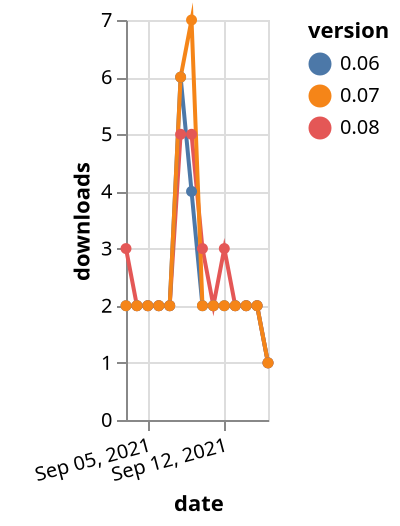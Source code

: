 {"$schema": "https://vega.github.io/schema/vega-lite/v5.json", "description": "A simple bar chart with embedded data.", "data": {"values": [{"date": "2021-09-03", "total": 3453, "delta": 3, "version": "0.08"}, {"date": "2021-09-04", "total": 3455, "delta": 2, "version": "0.08"}, {"date": "2021-09-05", "total": 3457, "delta": 2, "version": "0.08"}, {"date": "2021-09-06", "total": 3459, "delta": 2, "version": "0.08"}, {"date": "2021-09-07", "total": 3461, "delta": 2, "version": "0.08"}, {"date": "2021-09-08", "total": 3466, "delta": 5, "version": "0.08"}, {"date": "2021-09-09", "total": 3471, "delta": 5, "version": "0.08"}, {"date": "2021-09-10", "total": 3474, "delta": 3, "version": "0.08"}, {"date": "2021-09-11", "total": 3476, "delta": 2, "version": "0.08"}, {"date": "2021-09-12", "total": 3479, "delta": 3, "version": "0.08"}, {"date": "2021-09-13", "total": 3481, "delta": 2, "version": "0.08"}, {"date": "2021-09-14", "total": 3483, "delta": 2, "version": "0.08"}, {"date": "2021-09-15", "total": 3485, "delta": 2, "version": "0.08"}, {"date": "2021-09-16", "total": 3486, "delta": 1, "version": "0.08"}, {"date": "2021-09-03", "total": 3528, "delta": 2, "version": "0.06"}, {"date": "2021-09-04", "total": 3530, "delta": 2, "version": "0.06"}, {"date": "2021-09-05", "total": 3532, "delta": 2, "version": "0.06"}, {"date": "2021-09-06", "total": 3534, "delta": 2, "version": "0.06"}, {"date": "2021-09-07", "total": 3536, "delta": 2, "version": "0.06"}, {"date": "2021-09-08", "total": 3542, "delta": 6, "version": "0.06"}, {"date": "2021-09-09", "total": 3546, "delta": 4, "version": "0.06"}, {"date": "2021-09-10", "total": 3548, "delta": 2, "version": "0.06"}, {"date": "2021-09-11", "total": 3550, "delta": 2, "version": "0.06"}, {"date": "2021-09-12", "total": 3552, "delta": 2, "version": "0.06"}, {"date": "2021-09-13", "total": 3554, "delta": 2, "version": "0.06"}, {"date": "2021-09-14", "total": 3556, "delta": 2, "version": "0.06"}, {"date": "2021-09-15", "total": 3558, "delta": 2, "version": "0.06"}, {"date": "2021-09-16", "total": 3559, "delta": 1, "version": "0.06"}, {"date": "2021-09-03", "total": 4298, "delta": 2, "version": "0.07"}, {"date": "2021-09-04", "total": 4300, "delta": 2, "version": "0.07"}, {"date": "2021-09-05", "total": 4302, "delta": 2, "version": "0.07"}, {"date": "2021-09-06", "total": 4304, "delta": 2, "version": "0.07"}, {"date": "2021-09-07", "total": 4306, "delta": 2, "version": "0.07"}, {"date": "2021-09-08", "total": 4312, "delta": 6, "version": "0.07"}, {"date": "2021-09-09", "total": 4319, "delta": 7, "version": "0.07"}, {"date": "2021-09-10", "total": 4321, "delta": 2, "version": "0.07"}, {"date": "2021-09-11", "total": 4323, "delta": 2, "version": "0.07"}, {"date": "2021-09-12", "total": 4325, "delta": 2, "version": "0.07"}, {"date": "2021-09-13", "total": 4327, "delta": 2, "version": "0.07"}, {"date": "2021-09-14", "total": 4329, "delta": 2, "version": "0.07"}, {"date": "2021-09-15", "total": 4331, "delta": 2, "version": "0.07"}, {"date": "2021-09-16", "total": 4332, "delta": 1, "version": "0.07"}]}, "width": "container", "mark": {"type": "line", "point": {"filled": true}}, "encoding": {"x": {"field": "date", "type": "temporal", "timeUnit": "yearmonthdate", "title": "date", "axis": {"labelAngle": -15}}, "y": {"field": "delta", "type": "quantitative", "title": "downloads"}, "color": {"field": "version", "type": "nominal"}, "tooltip": {"field": "delta"}}}